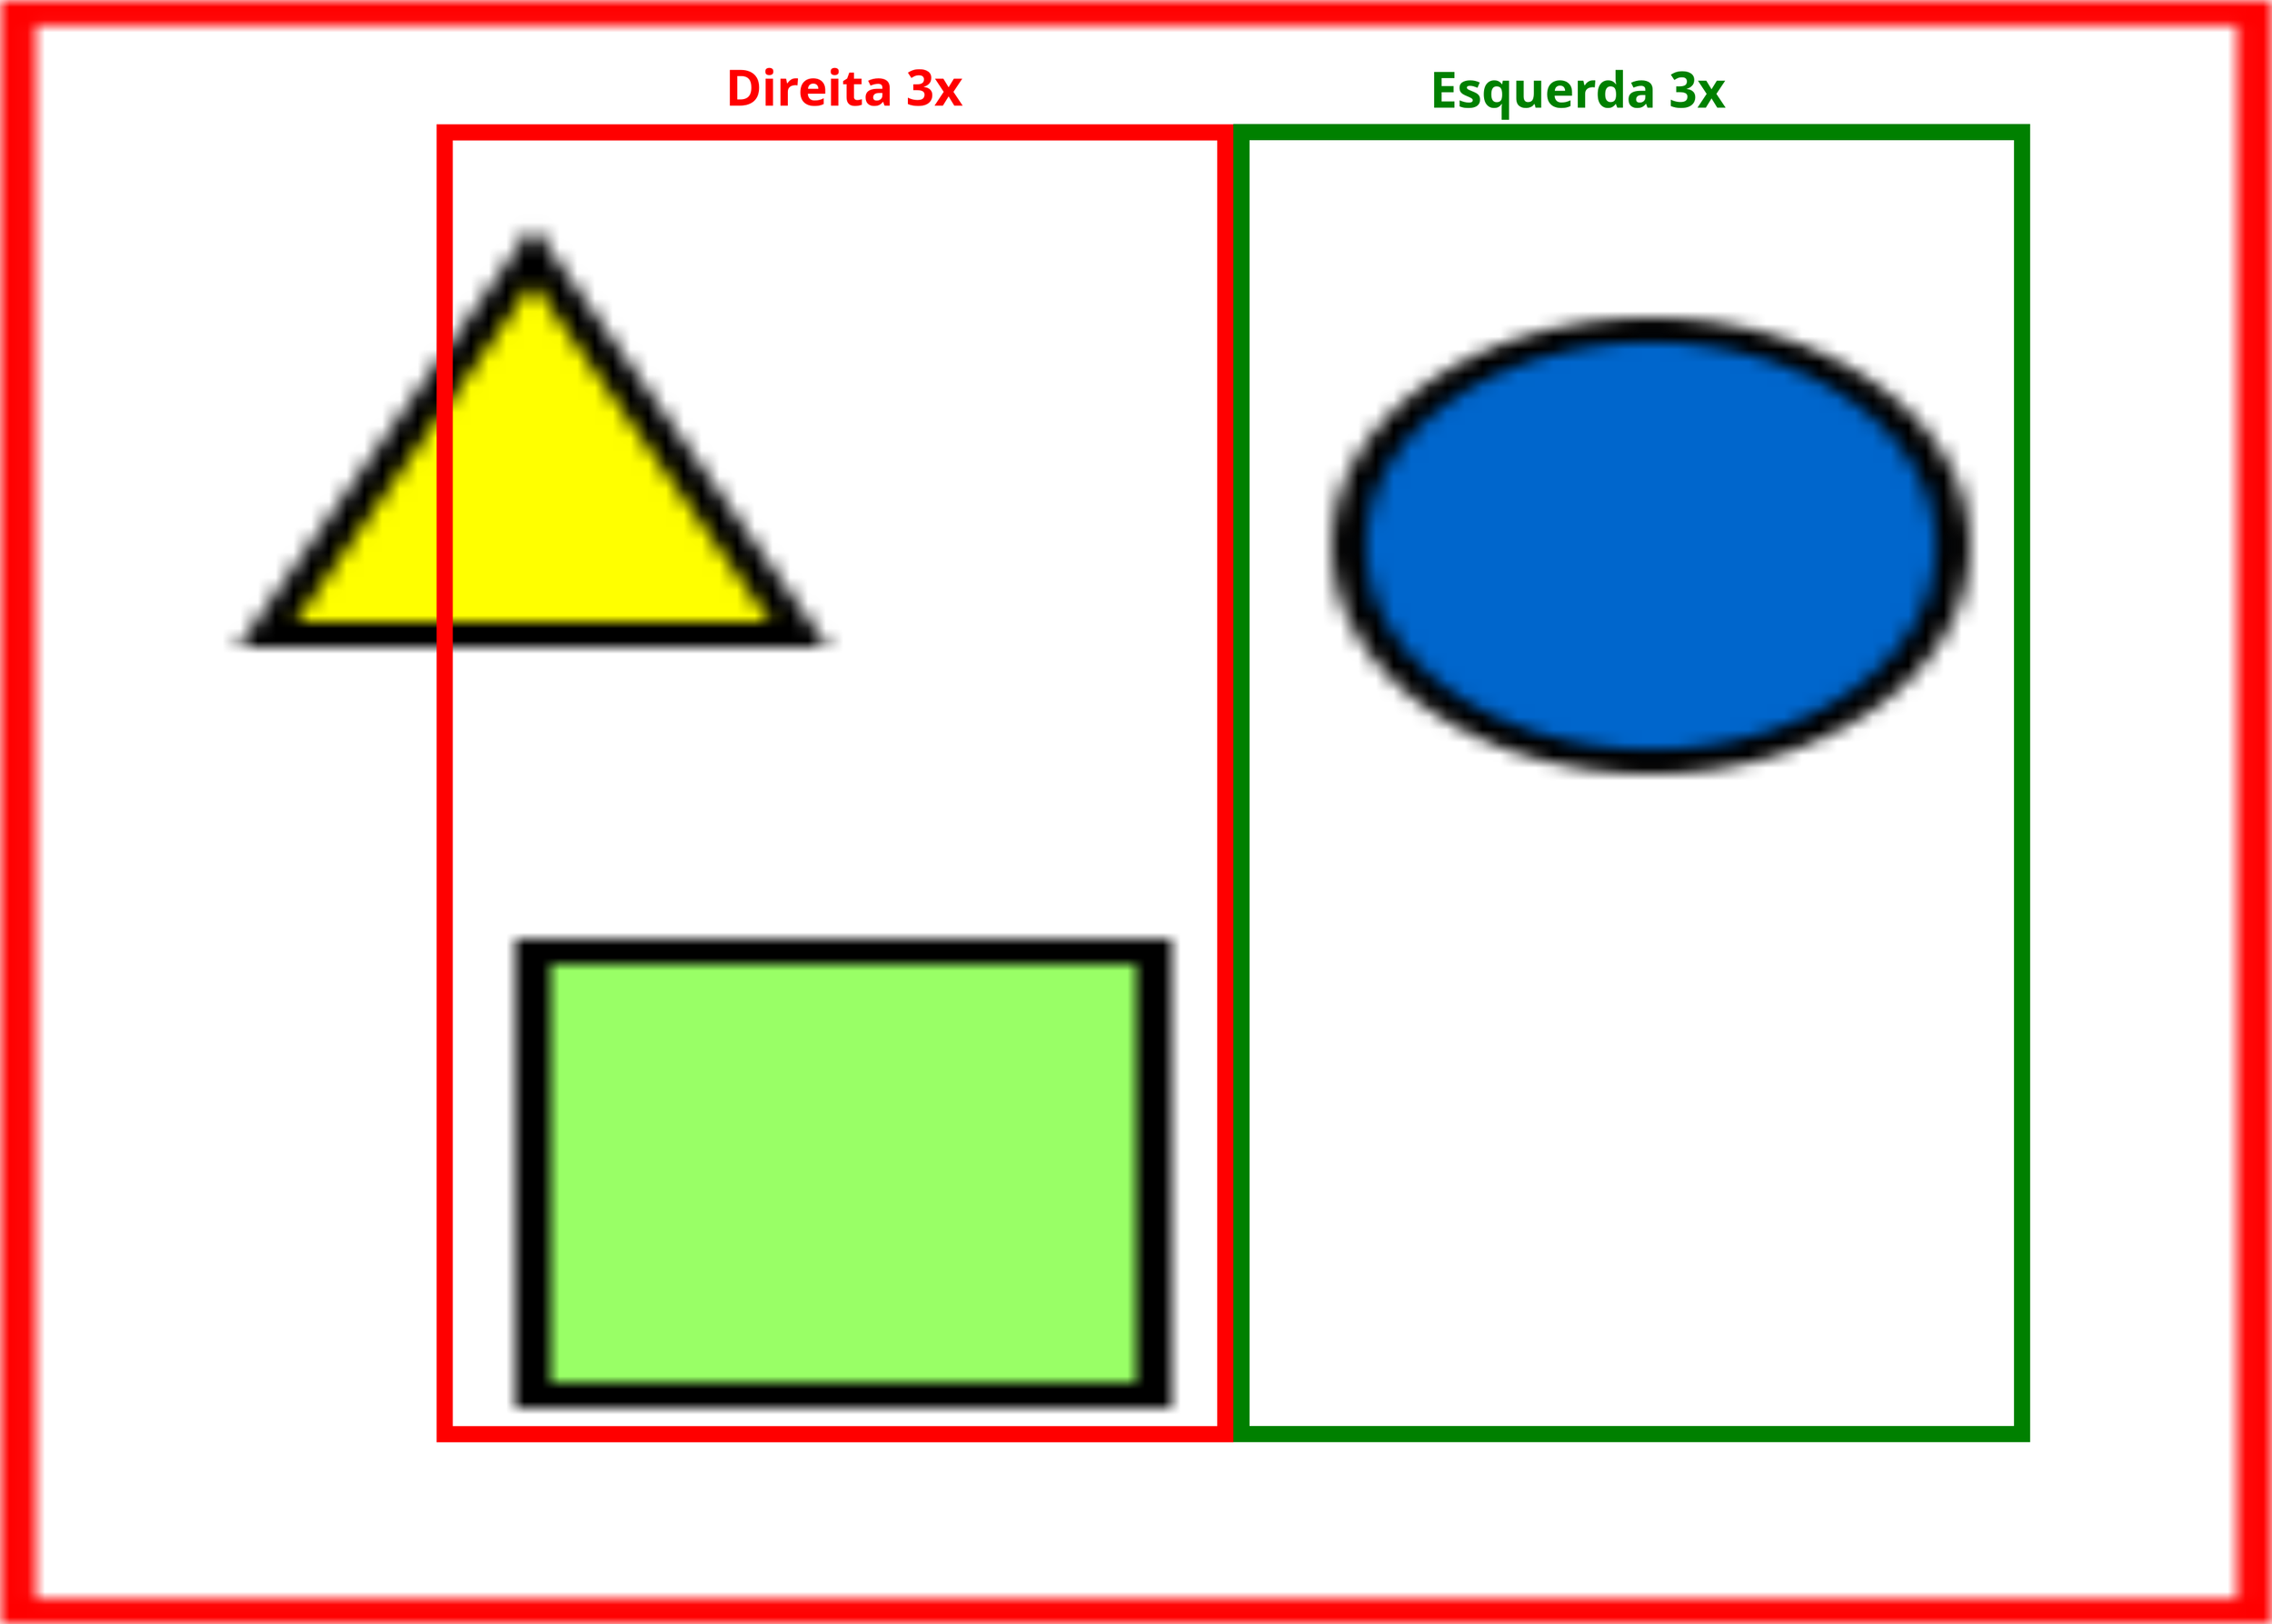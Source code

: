 <?xml version="1.0" encoding="UTF-8"?>
<dia:diagram xmlns:dia="http://www.lysator.liu.se/~alla/dia/">
  <dia:layer name="Background" visible="true" active="true">
    <dia:object type="Standard - Image" version="0" id="O0">
      <dia:attribute name="obj_pos">
        <dia:point val="-51.415,-22.808"/>
      </dia:attribute>
      <dia:attribute name="obj_bb">
        <dia:rectangle val="-51.465,-22.858;117.13,97.661"/>
      </dia:attribute>
      <dia:attribute name="elem_corner">
        <dia:point val="-51.415,-22.808"/>
      </dia:attribute>
      <dia:attribute name="elem_width">
        <dia:real val="168.495"/>
      </dia:attribute>
      <dia:attribute name="elem_height">
        <dia:real val="120.419"/>
      </dia:attribute>
      <dia:attribute name="draw_border">
        <dia:boolean val="false"/>
      </dia:attribute>
      <dia:attribute name="keep_aspect">
        <dia:boolean val="true"/>
      </dia:attribute>
      <dia:attribute name="file">
        <dia:string>#LeftRight.jpg#</dia:string>
      </dia:attribute>
    </dia:object>
    <dia:object type="Standard - Box" version="0" id="O1">
      <dia:attribute name="obj_pos">
        <dia:point val="-18.476,-13.034"/>
      </dia:attribute>
      <dia:attribute name="obj_bb">
        <dia:rectangle val="-19.076,-13.634;40.035,84.159"/>
      </dia:attribute>
      <dia:attribute name="elem_corner">
        <dia:point val="-18.476,-13.034"/>
      </dia:attribute>
      <dia:attribute name="elem_width">
        <dia:real val="57.912"/>
      </dia:attribute>
      <dia:attribute name="elem_height">
        <dia:real val="96.593"/>
      </dia:attribute>
      <dia:attribute name="border_width">
        <dia:real val="1.2"/>
      </dia:attribute>
      <dia:attribute name="border_color">
        <dia:color val="#ff0000"/>
      </dia:attribute>
      <dia:attribute name="show_background">
        <dia:boolean val="false"/>
      </dia:attribute>
    </dia:object>
    <dia:object type="Standard - Box" version="0" id="O2">
      <dia:attribute name="obj_pos">
        <dia:point val="40.633,-13.054"/>
      </dia:attribute>
      <dia:attribute name="obj_bb">
        <dia:rectangle val="40.033,-13.654;99.145,84.15"/>
      </dia:attribute>
      <dia:attribute name="elem_corner">
        <dia:point val="40.633,-13.054"/>
      </dia:attribute>
      <dia:attribute name="elem_width">
        <dia:real val="57.912"/>
      </dia:attribute>
      <dia:attribute name="elem_height">
        <dia:real val="96.605"/>
      </dia:attribute>
      <dia:attribute name="border_width">
        <dia:real val="1.2"/>
      </dia:attribute>
      <dia:attribute name="border_color">
        <dia:color val="#008000"/>
      </dia:attribute>
      <dia:attribute name="show_background">
        <dia:boolean val="false"/>
      </dia:attribute>
    </dia:object>
    <dia:object type="Standard - Text" version="1" id="O3">
      <dia:attribute name="obj_pos">
        <dia:point val="2.342,-15.021"/>
      </dia:attribute>
      <dia:attribute name="obj_bb">
        <dia:rectangle val="2.342,-18.428;22.635,-14.155"/>
      </dia:attribute>
      <dia:attribute name="text">
        <dia:composite type="text">
          <dia:attribute name="string">
            <dia:string>#Direita 3x#</dia:string>
          </dia:attribute>
          <dia:attribute name="font">
            <dia:font family="sans" style="80" name="Helvetica-Bold"/>
          </dia:attribute>
          <dia:attribute name="height">
            <dia:real val="4.586"/>
          </dia:attribute>
          <dia:attribute name="pos">
            <dia:point val="2.342,-15.021"/>
          </dia:attribute>
          <dia:attribute name="color">
            <dia:color val="#ff0000"/>
          </dia:attribute>
          <dia:attribute name="alignment">
            <dia:enum val="0"/>
          </dia:attribute>
        </dia:composite>
      </dia:attribute>
      <dia:attribute name="valign">
        <dia:enum val="3"/>
      </dia:attribute>
    </dia:object>
    <dia:object type="Standard - Text" version="1" id="O4">
      <dia:attribute name="obj_pos">
        <dia:point val="54.592,-14.868"/>
      </dia:attribute>
      <dia:attribute name="obj_bb">
        <dia:rectangle val="54.592,-18.276;80.126,-14.003"/>
      </dia:attribute>
      <dia:attribute name="text">
        <dia:composite type="text">
          <dia:attribute name="string">
            <dia:string>#Esquerda 3x#</dia:string>
          </dia:attribute>
          <dia:attribute name="font">
            <dia:font family="sans" style="80" name="Helvetica-Bold"/>
          </dia:attribute>
          <dia:attribute name="height">
            <dia:real val="4.586"/>
          </dia:attribute>
          <dia:attribute name="pos">
            <dia:point val="54.592,-14.868"/>
          </dia:attribute>
          <dia:attribute name="color">
            <dia:color val="#008000"/>
          </dia:attribute>
          <dia:attribute name="alignment">
            <dia:enum val="0"/>
          </dia:attribute>
        </dia:composite>
      </dia:attribute>
      <dia:attribute name="valign">
        <dia:enum val="3"/>
      </dia:attribute>
    </dia:object>
  </dia:layer>
</dia:diagram>
